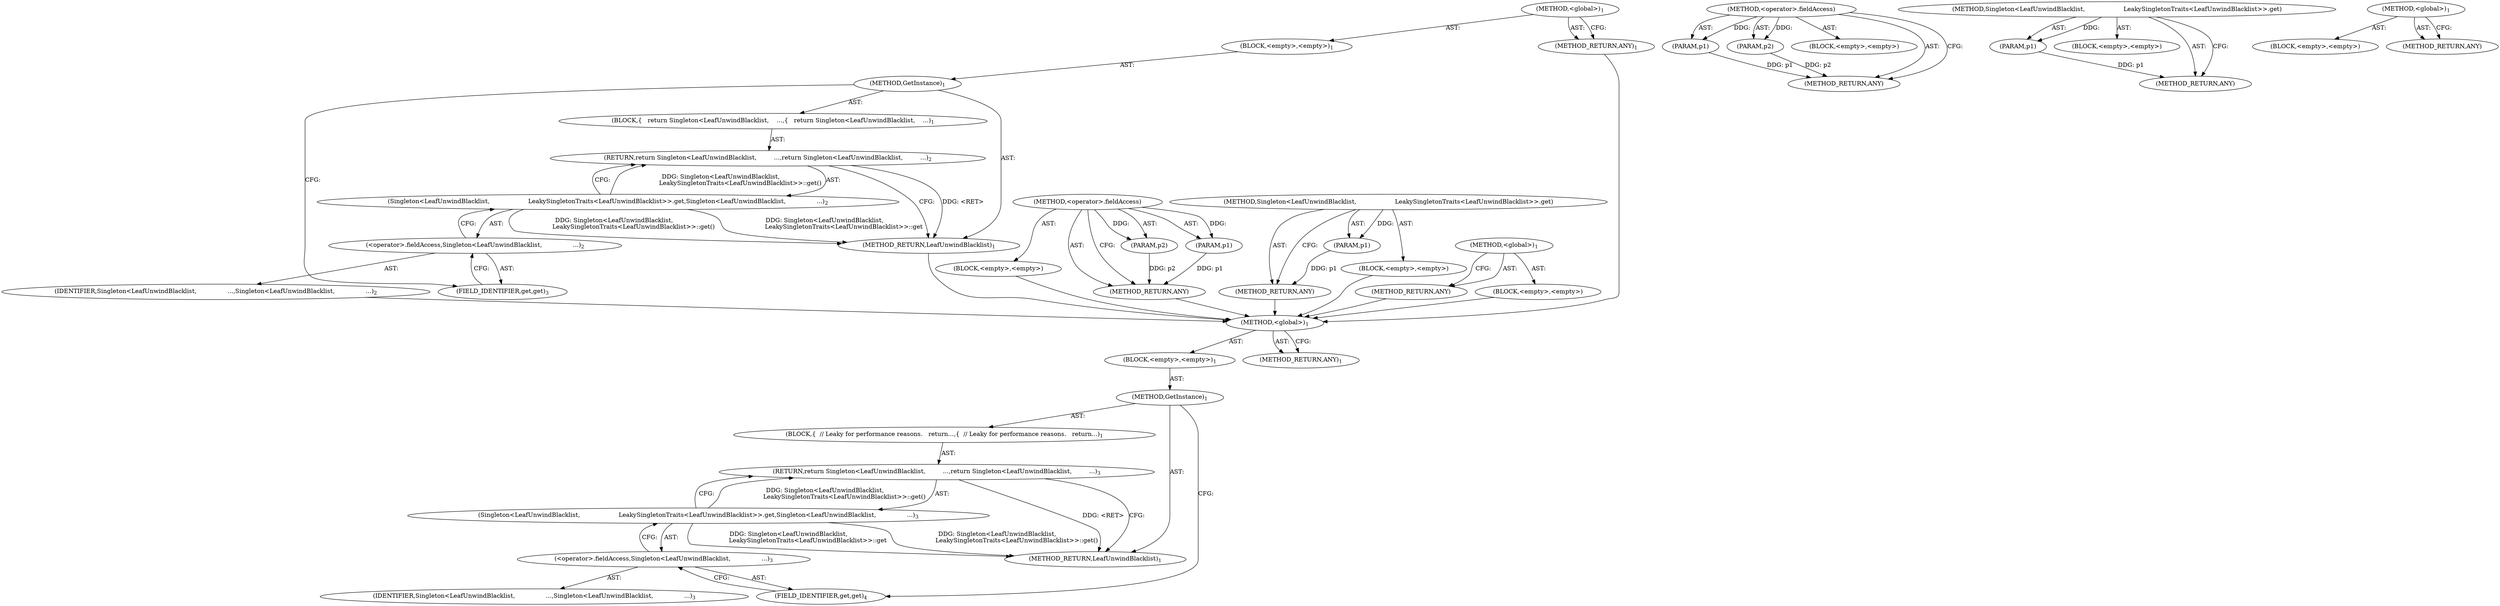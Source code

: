 digraph "&lt;global&gt;" {
vulnerable_6 [label=<(METHOD,&lt;global&gt;)<SUB>1</SUB>>];
vulnerable_7 [label=<(BLOCK,&lt;empty&gt;,&lt;empty&gt;)<SUB>1</SUB>>];
vulnerable_8 [label=<(METHOD,GetInstance)<SUB>1</SUB>>];
vulnerable_9 [label=<(BLOCK,{
   return Singleton&lt;LeafUnwindBlacklist,
    ...,{
   return Singleton&lt;LeafUnwindBlacklist,
    ...)<SUB>1</SUB>>];
vulnerable_10 [label=<(RETURN,return Singleton&lt;LeafUnwindBlacklist,
         ...,return Singleton&lt;LeafUnwindBlacklist,
         ...)<SUB>2</SUB>>];
vulnerable_11 [label=<(Singleton&lt;LeafUnwindBlacklist,
                    LeakySingletonTraits&lt;LeafUnwindBlacklist&gt;&gt;.get,Singleton&lt;LeafUnwindBlacklist,
                ...)<SUB>2</SUB>>];
vulnerable_12 [label=<(&lt;operator&gt;.fieldAccess,Singleton&lt;LeafUnwindBlacklist,
                ...)<SUB>2</SUB>>];
vulnerable_13 [label=<(IDENTIFIER,Singleton&lt;LeafUnwindBlacklist,
                ...,Singleton&lt;LeafUnwindBlacklist,
                ...)<SUB>2</SUB>>];
vulnerable_14 [label=<(FIELD_IDENTIFIER,get,get)<SUB>3</SUB>>];
vulnerable_15 [label=<(METHOD_RETURN,LeafUnwindBlacklist)<SUB>1</SUB>>];
vulnerable_17 [label=<(METHOD_RETURN,ANY)<SUB>1</SUB>>];
vulnerable_36 [label=<(METHOD,&lt;operator&gt;.fieldAccess)>];
vulnerable_37 [label=<(PARAM,p1)>];
vulnerable_38 [label=<(PARAM,p2)>];
vulnerable_39 [label=<(BLOCK,&lt;empty&gt;,&lt;empty&gt;)>];
vulnerable_40 [label=<(METHOD_RETURN,ANY)>];
vulnerable_32 [label=<(METHOD,Singleton&lt;LeafUnwindBlacklist,
                    LeakySingletonTraits&lt;LeafUnwindBlacklist&gt;&gt;.get)>];
vulnerable_33 [label=<(PARAM,p1)>];
vulnerable_34 [label=<(BLOCK,&lt;empty&gt;,&lt;empty&gt;)>];
vulnerable_35 [label=<(METHOD_RETURN,ANY)>];
vulnerable_26 [label=<(METHOD,&lt;global&gt;)<SUB>1</SUB>>];
vulnerable_27 [label=<(BLOCK,&lt;empty&gt;,&lt;empty&gt;)>];
vulnerable_28 [label=<(METHOD_RETURN,ANY)>];
fixed_6 [label=<(METHOD,&lt;global&gt;)<SUB>1</SUB>>];
fixed_7 [label=<(BLOCK,&lt;empty&gt;,&lt;empty&gt;)<SUB>1</SUB>>];
fixed_8 [label=<(METHOD,GetInstance)<SUB>1</SUB>>];
fixed_9 [label=<(BLOCK,{
  // Leaky for performance reasons.
   return...,{
  // Leaky for performance reasons.
   return...)<SUB>1</SUB>>];
fixed_10 [label=<(RETURN,return Singleton&lt;LeafUnwindBlacklist,
         ...,return Singleton&lt;LeafUnwindBlacklist,
         ...)<SUB>3</SUB>>];
fixed_11 [label=<(Singleton&lt;LeafUnwindBlacklist,
                    LeakySingletonTraits&lt;LeafUnwindBlacklist&gt;&gt;.get,Singleton&lt;LeafUnwindBlacklist,
                ...)<SUB>3</SUB>>];
fixed_12 [label=<(&lt;operator&gt;.fieldAccess,Singleton&lt;LeafUnwindBlacklist,
                ...)<SUB>3</SUB>>];
fixed_13 [label=<(IDENTIFIER,Singleton&lt;LeafUnwindBlacklist,
                ...,Singleton&lt;LeafUnwindBlacklist,
                ...)<SUB>3</SUB>>];
fixed_14 [label=<(FIELD_IDENTIFIER,get,get)<SUB>4</SUB>>];
fixed_15 [label=<(METHOD_RETURN,LeafUnwindBlacklist)<SUB>1</SUB>>];
fixed_17 [label=<(METHOD_RETURN,ANY)<SUB>1</SUB>>];
fixed_36 [label=<(METHOD,&lt;operator&gt;.fieldAccess)>];
fixed_37 [label=<(PARAM,p1)>];
fixed_38 [label=<(PARAM,p2)>];
fixed_39 [label=<(BLOCK,&lt;empty&gt;,&lt;empty&gt;)>];
fixed_40 [label=<(METHOD_RETURN,ANY)>];
fixed_32 [label=<(METHOD,Singleton&lt;LeafUnwindBlacklist,
                    LeakySingletonTraits&lt;LeafUnwindBlacklist&gt;&gt;.get)>];
fixed_33 [label=<(PARAM,p1)>];
fixed_34 [label=<(BLOCK,&lt;empty&gt;,&lt;empty&gt;)>];
fixed_35 [label=<(METHOD_RETURN,ANY)>];
fixed_26 [label=<(METHOD,&lt;global&gt;)<SUB>1</SUB>>];
fixed_27 [label=<(BLOCK,&lt;empty&gt;,&lt;empty&gt;)>];
fixed_28 [label=<(METHOD_RETURN,ANY)>];
vulnerable_6 -> vulnerable_7  [key=0, label="AST: "];
vulnerable_6 -> vulnerable_17  [key=0, label="AST: "];
vulnerable_6 -> vulnerable_17  [key=1, label="CFG: "];
vulnerable_7 -> vulnerable_8  [key=0, label="AST: "];
vulnerable_8 -> vulnerable_9  [key=0, label="AST: "];
vulnerable_8 -> vulnerable_15  [key=0, label="AST: "];
vulnerable_8 -> vulnerable_14  [key=0, label="CFG: "];
vulnerable_9 -> vulnerable_10  [key=0, label="AST: "];
vulnerable_10 -> vulnerable_11  [key=0, label="AST: "];
vulnerable_10 -> vulnerable_15  [key=0, label="CFG: "];
vulnerable_10 -> vulnerable_15  [key=1, label="DDG: &lt;RET&gt;"];
vulnerable_11 -> vulnerable_12  [key=0, label="AST: "];
vulnerable_11 -> vulnerable_10  [key=0, label="CFG: "];
vulnerable_11 -> vulnerable_10  [key=1, label="DDG: Singleton&lt;LeafUnwindBlacklist,
                    LeakySingletonTraits&lt;LeafUnwindBlacklist&gt;&gt;::get()"];
vulnerable_11 -> vulnerable_15  [key=0, label="DDG: Singleton&lt;LeafUnwindBlacklist,
                    LeakySingletonTraits&lt;LeafUnwindBlacklist&gt;&gt;::get"];
vulnerable_11 -> vulnerable_15  [key=1, label="DDG: Singleton&lt;LeafUnwindBlacklist,
                    LeakySingletonTraits&lt;LeafUnwindBlacklist&gt;&gt;::get()"];
vulnerable_12 -> vulnerable_13  [key=0, label="AST: "];
vulnerable_12 -> vulnerable_14  [key=0, label="AST: "];
vulnerable_12 -> vulnerable_11  [key=0, label="CFG: "];
vulnerable_13 -> fixed_6  [key=0];
vulnerable_14 -> vulnerable_12  [key=0, label="CFG: "];
vulnerable_15 -> fixed_6  [key=0];
vulnerable_17 -> fixed_6  [key=0];
vulnerable_36 -> vulnerable_37  [key=0, label="AST: "];
vulnerable_36 -> vulnerable_37  [key=1, label="DDG: "];
vulnerable_36 -> vulnerable_39  [key=0, label="AST: "];
vulnerable_36 -> vulnerable_38  [key=0, label="AST: "];
vulnerable_36 -> vulnerable_38  [key=1, label="DDG: "];
vulnerable_36 -> vulnerable_40  [key=0, label="AST: "];
vulnerable_36 -> vulnerable_40  [key=1, label="CFG: "];
vulnerable_37 -> vulnerable_40  [key=0, label="DDG: p1"];
vulnerable_38 -> vulnerable_40  [key=0, label="DDG: p2"];
vulnerable_39 -> fixed_6  [key=0];
vulnerable_40 -> fixed_6  [key=0];
vulnerable_32 -> vulnerable_33  [key=0, label="AST: "];
vulnerable_32 -> vulnerable_33  [key=1, label="DDG: "];
vulnerable_32 -> vulnerable_34  [key=0, label="AST: "];
vulnerable_32 -> vulnerable_35  [key=0, label="AST: "];
vulnerable_32 -> vulnerable_35  [key=1, label="CFG: "];
vulnerable_33 -> vulnerable_35  [key=0, label="DDG: p1"];
vulnerable_34 -> fixed_6  [key=0];
vulnerable_35 -> fixed_6  [key=0];
vulnerable_26 -> vulnerable_27  [key=0, label="AST: "];
vulnerable_26 -> vulnerable_28  [key=0, label="AST: "];
vulnerable_26 -> vulnerable_28  [key=1, label="CFG: "];
vulnerable_27 -> fixed_6  [key=0];
vulnerable_28 -> fixed_6  [key=0];
fixed_6 -> fixed_7  [key=0, label="AST: "];
fixed_6 -> fixed_17  [key=0, label="AST: "];
fixed_6 -> fixed_17  [key=1, label="CFG: "];
fixed_7 -> fixed_8  [key=0, label="AST: "];
fixed_8 -> fixed_9  [key=0, label="AST: "];
fixed_8 -> fixed_15  [key=0, label="AST: "];
fixed_8 -> fixed_14  [key=0, label="CFG: "];
fixed_9 -> fixed_10  [key=0, label="AST: "];
fixed_10 -> fixed_11  [key=0, label="AST: "];
fixed_10 -> fixed_15  [key=0, label="CFG: "];
fixed_10 -> fixed_15  [key=1, label="DDG: &lt;RET&gt;"];
fixed_11 -> fixed_12  [key=0, label="AST: "];
fixed_11 -> fixed_10  [key=0, label="CFG: "];
fixed_11 -> fixed_10  [key=1, label="DDG: Singleton&lt;LeafUnwindBlacklist,
                    LeakySingletonTraits&lt;LeafUnwindBlacklist&gt;&gt;::get()"];
fixed_11 -> fixed_15  [key=0, label="DDG: Singleton&lt;LeafUnwindBlacklist,
                    LeakySingletonTraits&lt;LeafUnwindBlacklist&gt;&gt;::get"];
fixed_11 -> fixed_15  [key=1, label="DDG: Singleton&lt;LeafUnwindBlacklist,
                    LeakySingletonTraits&lt;LeafUnwindBlacklist&gt;&gt;::get()"];
fixed_12 -> fixed_13  [key=0, label="AST: "];
fixed_12 -> fixed_14  [key=0, label="AST: "];
fixed_12 -> fixed_11  [key=0, label="CFG: "];
fixed_14 -> fixed_12  [key=0, label="CFG: "];
fixed_36 -> fixed_37  [key=0, label="AST: "];
fixed_36 -> fixed_37  [key=1, label="DDG: "];
fixed_36 -> fixed_39  [key=0, label="AST: "];
fixed_36 -> fixed_38  [key=0, label="AST: "];
fixed_36 -> fixed_38  [key=1, label="DDG: "];
fixed_36 -> fixed_40  [key=0, label="AST: "];
fixed_36 -> fixed_40  [key=1, label="CFG: "];
fixed_37 -> fixed_40  [key=0, label="DDG: p1"];
fixed_38 -> fixed_40  [key=0, label="DDG: p2"];
fixed_32 -> fixed_33  [key=0, label="AST: "];
fixed_32 -> fixed_33  [key=1, label="DDG: "];
fixed_32 -> fixed_34  [key=0, label="AST: "];
fixed_32 -> fixed_35  [key=0, label="AST: "];
fixed_32 -> fixed_35  [key=1, label="CFG: "];
fixed_33 -> fixed_35  [key=0, label="DDG: p1"];
fixed_26 -> fixed_27  [key=0, label="AST: "];
fixed_26 -> fixed_28  [key=0, label="AST: "];
fixed_26 -> fixed_28  [key=1, label="CFG: "];
}
